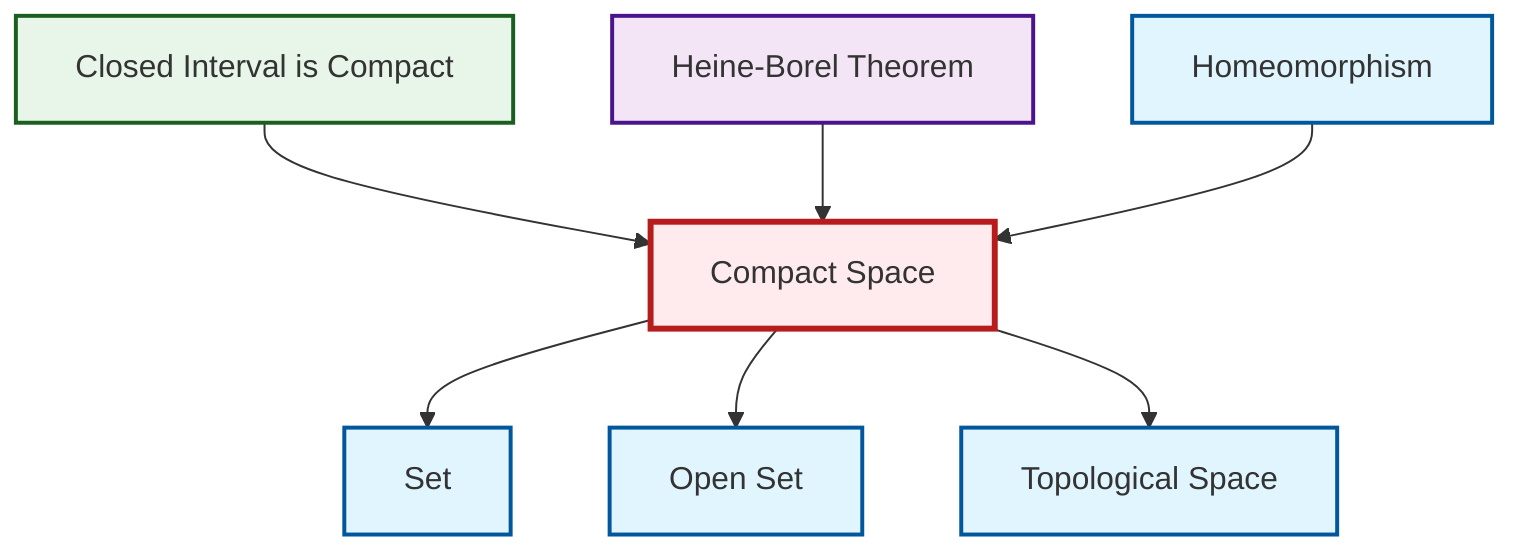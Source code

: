 graph TD
    classDef definition fill:#e1f5fe,stroke:#01579b,stroke-width:2px
    classDef theorem fill:#f3e5f5,stroke:#4a148c,stroke-width:2px
    classDef axiom fill:#fff3e0,stroke:#e65100,stroke-width:2px
    classDef example fill:#e8f5e9,stroke:#1b5e20,stroke-width:2px
    classDef current fill:#ffebee,stroke:#b71c1c,stroke-width:3px
    def-compact["Compact Space"]:::definition
    thm-heine-borel["Heine-Borel Theorem"]:::theorem
    def-homeomorphism["Homeomorphism"]:::definition
    def-set["Set"]:::definition
    ex-closed-interval-compact["Closed Interval is Compact"]:::example
    def-open-set["Open Set"]:::definition
    def-topological-space["Topological Space"]:::definition
    def-compact --> def-set
    def-compact --> def-open-set
    def-compact --> def-topological-space
    ex-closed-interval-compact --> def-compact
    thm-heine-borel --> def-compact
    def-homeomorphism --> def-compact
    class def-compact current